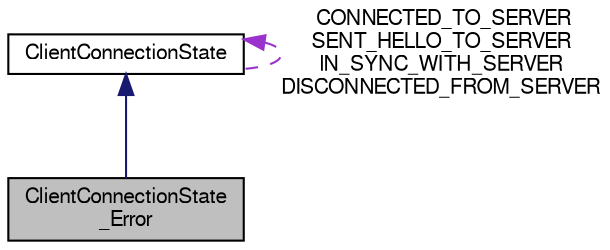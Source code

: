 digraph "ClientConnectionState_Error"
{
  bgcolor="transparent";
  edge [fontname="FreeSans",fontsize="10",labelfontname="FreeSans",labelfontsize="10"];
  node [fontname="FreeSans",fontsize="10",shape=record];
  Node1 [label="ClientConnectionState\l_Error",height=0.2,width=0.4,color="black", fillcolor="grey75", style="filled" fontcolor="black"];
  Node2 -> Node1 [dir="back",color="midnightblue",fontsize="10",style="solid",fontname="FreeSans"];
  Node2 [label="ClientConnectionState",height=0.2,width=0.4,color="black",URL="$class_client_connection_state.html"];
  Node2 -> Node2 [dir="back",color="darkorchid3",fontsize="10",style="dashed",label=" CONNECTED_TO_SERVER\nSENT_HELLO_TO_SERVER\nIN_SYNC_WITH_SERVER\nDISCONNECTED_FROM_SERVER" ,fontname="FreeSans"];
}
